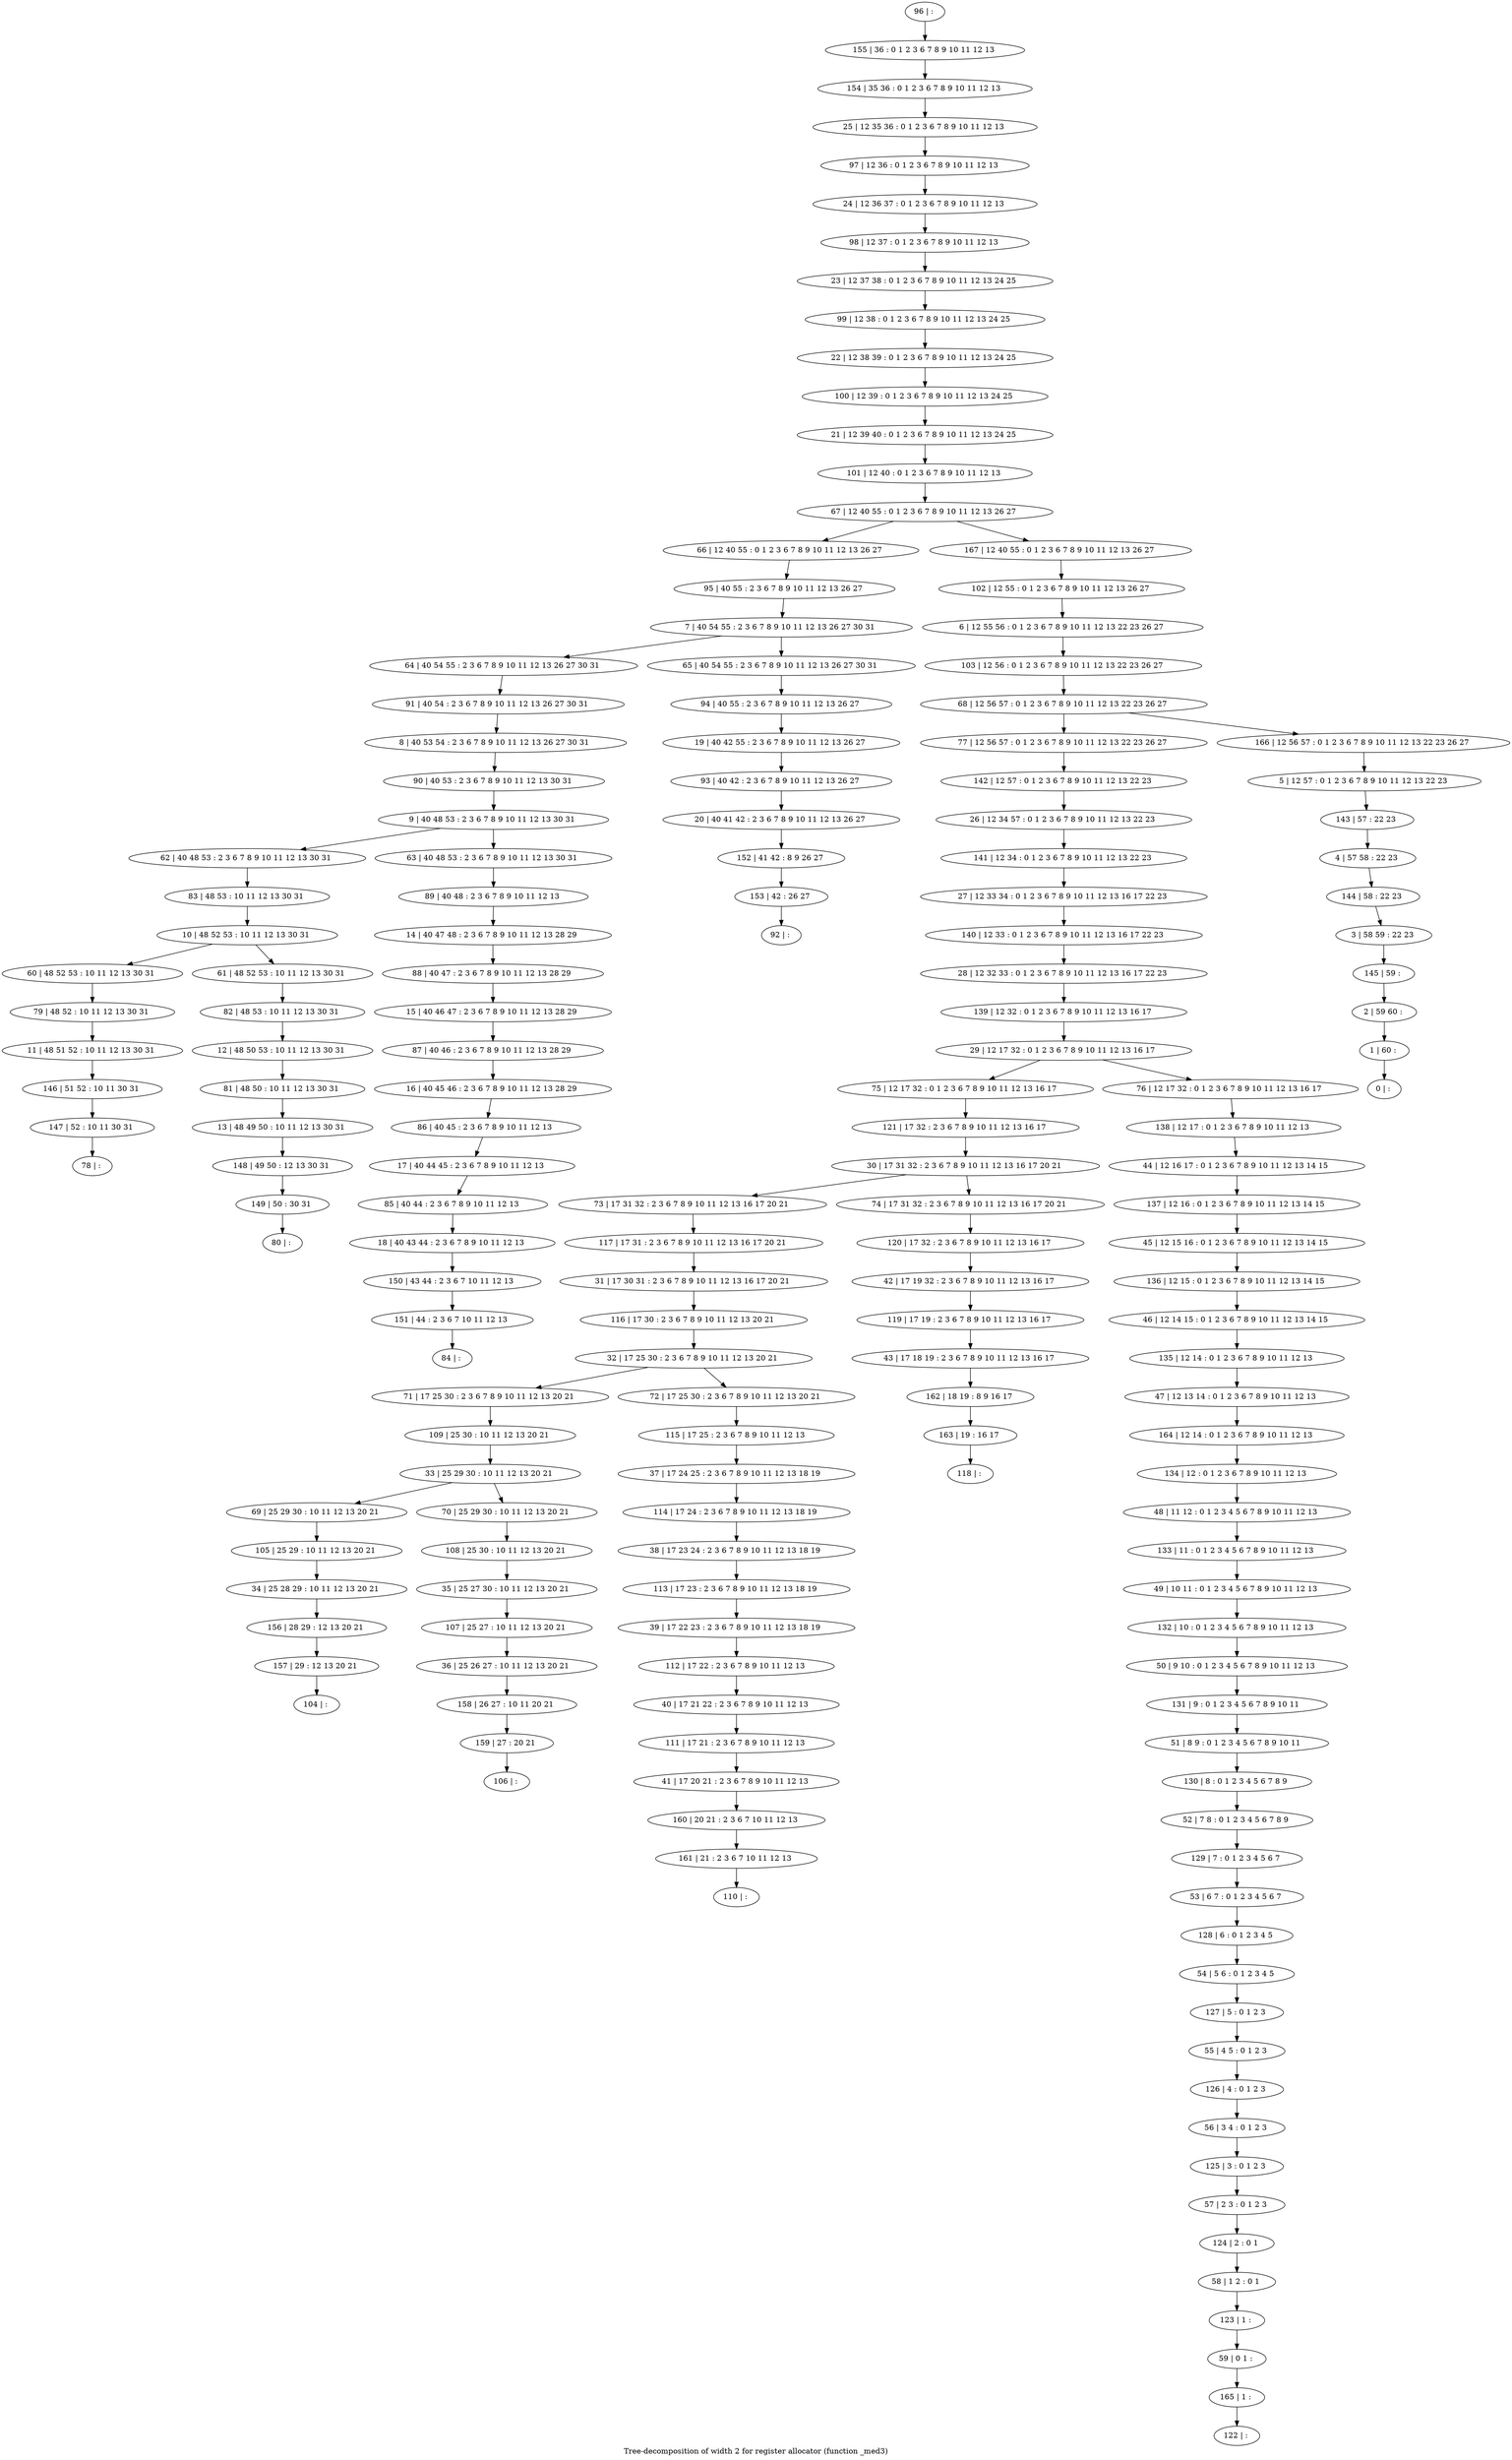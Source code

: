 digraph G {
graph [label="Tree-decomposition of width 2 for register allocator (function _med3)"]
0[label="0 | : "];
1[label="1 | 60 : "];
2[label="2 | 59 60 : "];
3[label="3 | 58 59 : 22 23 "];
4[label="4 | 57 58 : 22 23 "];
5[label="5 | 12 57 : 0 1 2 3 6 7 8 9 10 11 12 13 22 23 "];
6[label="6 | 12 55 56 : 0 1 2 3 6 7 8 9 10 11 12 13 22 23 26 27 "];
7[label="7 | 40 54 55 : 2 3 6 7 8 9 10 11 12 13 26 27 30 31 "];
8[label="8 | 40 53 54 : 2 3 6 7 8 9 10 11 12 13 26 27 30 31 "];
9[label="9 | 40 48 53 : 2 3 6 7 8 9 10 11 12 13 30 31 "];
10[label="10 | 48 52 53 : 10 11 12 13 30 31 "];
11[label="11 | 48 51 52 : 10 11 12 13 30 31 "];
12[label="12 | 48 50 53 : 10 11 12 13 30 31 "];
13[label="13 | 48 49 50 : 10 11 12 13 30 31 "];
14[label="14 | 40 47 48 : 2 3 6 7 8 9 10 11 12 13 28 29 "];
15[label="15 | 40 46 47 : 2 3 6 7 8 9 10 11 12 13 28 29 "];
16[label="16 | 40 45 46 : 2 3 6 7 8 9 10 11 12 13 28 29 "];
17[label="17 | 40 44 45 : 2 3 6 7 8 9 10 11 12 13 "];
18[label="18 | 40 43 44 : 2 3 6 7 8 9 10 11 12 13 "];
19[label="19 | 40 42 55 : 2 3 6 7 8 9 10 11 12 13 26 27 "];
20[label="20 | 40 41 42 : 2 3 6 7 8 9 10 11 12 13 26 27 "];
21[label="21 | 12 39 40 : 0 1 2 3 6 7 8 9 10 11 12 13 24 25 "];
22[label="22 | 12 38 39 : 0 1 2 3 6 7 8 9 10 11 12 13 24 25 "];
23[label="23 | 12 37 38 : 0 1 2 3 6 7 8 9 10 11 12 13 24 25 "];
24[label="24 | 12 36 37 : 0 1 2 3 6 7 8 9 10 11 12 13 "];
25[label="25 | 12 35 36 : 0 1 2 3 6 7 8 9 10 11 12 13 "];
26[label="26 | 12 34 57 : 0 1 2 3 6 7 8 9 10 11 12 13 22 23 "];
27[label="27 | 12 33 34 : 0 1 2 3 6 7 8 9 10 11 12 13 16 17 22 23 "];
28[label="28 | 12 32 33 : 0 1 2 3 6 7 8 9 10 11 12 13 16 17 22 23 "];
29[label="29 | 12 17 32 : 0 1 2 3 6 7 8 9 10 11 12 13 16 17 "];
30[label="30 | 17 31 32 : 2 3 6 7 8 9 10 11 12 13 16 17 20 21 "];
31[label="31 | 17 30 31 : 2 3 6 7 8 9 10 11 12 13 16 17 20 21 "];
32[label="32 | 17 25 30 : 2 3 6 7 8 9 10 11 12 13 20 21 "];
33[label="33 | 25 29 30 : 10 11 12 13 20 21 "];
34[label="34 | 25 28 29 : 10 11 12 13 20 21 "];
35[label="35 | 25 27 30 : 10 11 12 13 20 21 "];
36[label="36 | 25 26 27 : 10 11 12 13 20 21 "];
37[label="37 | 17 24 25 : 2 3 6 7 8 9 10 11 12 13 18 19 "];
38[label="38 | 17 23 24 : 2 3 6 7 8 9 10 11 12 13 18 19 "];
39[label="39 | 17 22 23 : 2 3 6 7 8 9 10 11 12 13 18 19 "];
40[label="40 | 17 21 22 : 2 3 6 7 8 9 10 11 12 13 "];
41[label="41 | 17 20 21 : 2 3 6 7 8 9 10 11 12 13 "];
42[label="42 | 17 19 32 : 2 3 6 7 8 9 10 11 12 13 16 17 "];
43[label="43 | 17 18 19 : 2 3 6 7 8 9 10 11 12 13 16 17 "];
44[label="44 | 12 16 17 : 0 1 2 3 6 7 8 9 10 11 12 13 14 15 "];
45[label="45 | 12 15 16 : 0 1 2 3 6 7 8 9 10 11 12 13 14 15 "];
46[label="46 | 12 14 15 : 0 1 2 3 6 7 8 9 10 11 12 13 14 15 "];
47[label="47 | 12 13 14 : 0 1 2 3 6 7 8 9 10 11 12 13 "];
48[label="48 | 11 12 : 0 1 2 3 4 5 6 7 8 9 10 11 12 13 "];
49[label="49 | 10 11 : 0 1 2 3 4 5 6 7 8 9 10 11 12 13 "];
50[label="50 | 9 10 : 0 1 2 3 4 5 6 7 8 9 10 11 12 13 "];
51[label="51 | 8 9 : 0 1 2 3 4 5 6 7 8 9 10 11 "];
52[label="52 | 7 8 : 0 1 2 3 4 5 6 7 8 9 "];
53[label="53 | 6 7 : 0 1 2 3 4 5 6 7 "];
54[label="54 | 5 6 : 0 1 2 3 4 5 "];
55[label="55 | 4 5 : 0 1 2 3 "];
56[label="56 | 3 4 : 0 1 2 3 "];
57[label="57 | 2 3 : 0 1 2 3 "];
58[label="58 | 1 2 : 0 1 "];
59[label="59 | 0 1 : "];
60[label="60 | 48 52 53 : 10 11 12 13 30 31 "];
61[label="61 | 48 52 53 : 10 11 12 13 30 31 "];
62[label="62 | 40 48 53 : 2 3 6 7 8 9 10 11 12 13 30 31 "];
63[label="63 | 40 48 53 : 2 3 6 7 8 9 10 11 12 13 30 31 "];
64[label="64 | 40 54 55 : 2 3 6 7 8 9 10 11 12 13 26 27 30 31 "];
65[label="65 | 40 54 55 : 2 3 6 7 8 9 10 11 12 13 26 27 30 31 "];
66[label="66 | 12 40 55 : 0 1 2 3 6 7 8 9 10 11 12 13 26 27 "];
67[label="67 | 12 40 55 : 0 1 2 3 6 7 8 9 10 11 12 13 26 27 "];
68[label="68 | 12 56 57 : 0 1 2 3 6 7 8 9 10 11 12 13 22 23 26 27 "];
69[label="69 | 25 29 30 : 10 11 12 13 20 21 "];
70[label="70 | 25 29 30 : 10 11 12 13 20 21 "];
71[label="71 | 17 25 30 : 2 3 6 7 8 9 10 11 12 13 20 21 "];
72[label="72 | 17 25 30 : 2 3 6 7 8 9 10 11 12 13 20 21 "];
73[label="73 | 17 31 32 : 2 3 6 7 8 9 10 11 12 13 16 17 20 21 "];
74[label="74 | 17 31 32 : 2 3 6 7 8 9 10 11 12 13 16 17 20 21 "];
75[label="75 | 12 17 32 : 0 1 2 3 6 7 8 9 10 11 12 13 16 17 "];
76[label="76 | 12 17 32 : 0 1 2 3 6 7 8 9 10 11 12 13 16 17 "];
77[label="77 | 12 56 57 : 0 1 2 3 6 7 8 9 10 11 12 13 22 23 26 27 "];
78[label="78 | : "];
79[label="79 | 48 52 : 10 11 12 13 30 31 "];
80[label="80 | : "];
81[label="81 | 48 50 : 10 11 12 13 30 31 "];
82[label="82 | 48 53 : 10 11 12 13 30 31 "];
83[label="83 | 48 53 : 10 11 12 13 30 31 "];
84[label="84 | : "];
85[label="85 | 40 44 : 2 3 6 7 8 9 10 11 12 13 "];
86[label="86 | 40 45 : 2 3 6 7 8 9 10 11 12 13 "];
87[label="87 | 40 46 : 2 3 6 7 8 9 10 11 12 13 28 29 "];
88[label="88 | 40 47 : 2 3 6 7 8 9 10 11 12 13 28 29 "];
89[label="89 | 40 48 : 2 3 6 7 8 9 10 11 12 13 "];
90[label="90 | 40 53 : 2 3 6 7 8 9 10 11 12 13 30 31 "];
91[label="91 | 40 54 : 2 3 6 7 8 9 10 11 12 13 26 27 30 31 "];
92[label="92 | : "];
93[label="93 | 40 42 : 2 3 6 7 8 9 10 11 12 13 26 27 "];
94[label="94 | 40 55 : 2 3 6 7 8 9 10 11 12 13 26 27 "];
95[label="95 | 40 55 : 2 3 6 7 8 9 10 11 12 13 26 27 "];
96[label="96 | : "];
97[label="97 | 12 36 : 0 1 2 3 6 7 8 9 10 11 12 13 "];
98[label="98 | 12 37 : 0 1 2 3 6 7 8 9 10 11 12 13 "];
99[label="99 | 12 38 : 0 1 2 3 6 7 8 9 10 11 12 13 24 25 "];
100[label="100 | 12 39 : 0 1 2 3 6 7 8 9 10 11 12 13 24 25 "];
101[label="101 | 12 40 : 0 1 2 3 6 7 8 9 10 11 12 13 "];
102[label="102 | 12 55 : 0 1 2 3 6 7 8 9 10 11 12 13 26 27 "];
103[label="103 | 12 56 : 0 1 2 3 6 7 8 9 10 11 12 13 22 23 26 27 "];
104[label="104 | : "];
105[label="105 | 25 29 : 10 11 12 13 20 21 "];
106[label="106 | : "];
107[label="107 | 25 27 : 10 11 12 13 20 21 "];
108[label="108 | 25 30 : 10 11 12 13 20 21 "];
109[label="109 | 25 30 : 10 11 12 13 20 21 "];
110[label="110 | : "];
111[label="111 | 17 21 : 2 3 6 7 8 9 10 11 12 13 "];
112[label="112 | 17 22 : 2 3 6 7 8 9 10 11 12 13 "];
113[label="113 | 17 23 : 2 3 6 7 8 9 10 11 12 13 18 19 "];
114[label="114 | 17 24 : 2 3 6 7 8 9 10 11 12 13 18 19 "];
115[label="115 | 17 25 : 2 3 6 7 8 9 10 11 12 13 "];
116[label="116 | 17 30 : 2 3 6 7 8 9 10 11 12 13 20 21 "];
117[label="117 | 17 31 : 2 3 6 7 8 9 10 11 12 13 16 17 20 21 "];
118[label="118 | : "];
119[label="119 | 17 19 : 2 3 6 7 8 9 10 11 12 13 16 17 "];
120[label="120 | 17 32 : 2 3 6 7 8 9 10 11 12 13 16 17 "];
121[label="121 | 17 32 : 2 3 6 7 8 9 10 11 12 13 16 17 "];
122[label="122 | : "];
123[label="123 | 1 : "];
124[label="124 | 2 : 0 1 "];
125[label="125 | 3 : 0 1 2 3 "];
126[label="126 | 4 : 0 1 2 3 "];
127[label="127 | 5 : 0 1 2 3 "];
128[label="128 | 6 : 0 1 2 3 4 5 "];
129[label="129 | 7 : 0 1 2 3 4 5 6 7 "];
130[label="130 | 8 : 0 1 2 3 4 5 6 7 8 9 "];
131[label="131 | 9 : 0 1 2 3 4 5 6 7 8 9 10 11 "];
132[label="132 | 10 : 0 1 2 3 4 5 6 7 8 9 10 11 12 13 "];
133[label="133 | 11 : 0 1 2 3 4 5 6 7 8 9 10 11 12 13 "];
134[label="134 | 12 : 0 1 2 3 6 7 8 9 10 11 12 13 "];
135[label="135 | 12 14 : 0 1 2 3 6 7 8 9 10 11 12 13 "];
136[label="136 | 12 15 : 0 1 2 3 6 7 8 9 10 11 12 13 14 15 "];
137[label="137 | 12 16 : 0 1 2 3 6 7 8 9 10 11 12 13 14 15 "];
138[label="138 | 12 17 : 0 1 2 3 6 7 8 9 10 11 12 13 "];
139[label="139 | 12 32 : 0 1 2 3 6 7 8 9 10 11 12 13 16 17 "];
140[label="140 | 12 33 : 0 1 2 3 6 7 8 9 10 11 12 13 16 17 22 23 "];
141[label="141 | 12 34 : 0 1 2 3 6 7 8 9 10 11 12 13 22 23 "];
142[label="142 | 12 57 : 0 1 2 3 6 7 8 9 10 11 12 13 22 23 "];
143[label="143 | 57 : 22 23 "];
144[label="144 | 58 : 22 23 "];
145[label="145 | 59 : "];
146[label="146 | 51 52 : 10 11 30 31 "];
147[label="147 | 52 : 10 11 30 31 "];
148[label="148 | 49 50 : 12 13 30 31 "];
149[label="149 | 50 : 30 31 "];
150[label="150 | 43 44 : 2 3 6 7 10 11 12 13 "];
151[label="151 | 44 : 2 3 6 7 10 11 12 13 "];
152[label="152 | 41 42 : 8 9 26 27 "];
153[label="153 | 42 : 26 27 "];
154[label="154 | 35 36 : 0 1 2 3 6 7 8 9 10 11 12 13 "];
155[label="155 | 36 : 0 1 2 3 6 7 8 9 10 11 12 13 "];
156[label="156 | 28 29 : 12 13 20 21 "];
157[label="157 | 29 : 12 13 20 21 "];
158[label="158 | 26 27 : 10 11 20 21 "];
159[label="159 | 27 : 20 21 "];
160[label="160 | 20 21 : 2 3 6 7 10 11 12 13 "];
161[label="161 | 21 : 2 3 6 7 10 11 12 13 "];
162[label="162 | 18 19 : 8 9 16 17 "];
163[label="163 | 19 : 16 17 "];
164[label="164 | 12 14 : 0 1 2 3 6 7 8 9 10 11 12 13 "];
165[label="165 | 1 : "];
166[label="166 | 12 56 57 : 0 1 2 3 6 7 8 9 10 11 12 13 22 23 26 27 "];
167[label="167 | 12 40 55 : 0 1 2 3 6 7 8 9 10 11 12 13 26 27 "];
10->60 ;
10->61 ;
9->62 ;
9->63 ;
7->64 ;
7->65 ;
33->69 ;
33->70 ;
32->71 ;
32->72 ;
30->73 ;
30->74 ;
29->75 ;
29->76 ;
79->11 ;
60->79 ;
81->13 ;
12->81 ;
82->12 ;
61->82 ;
83->10 ;
62->83 ;
85->18 ;
17->85 ;
86->17 ;
16->86 ;
87->16 ;
15->87 ;
88->15 ;
14->88 ;
89->14 ;
63->89 ;
90->9 ;
8->90 ;
91->8 ;
64->91 ;
93->20 ;
19->93 ;
94->19 ;
65->94 ;
95->7 ;
66->95 ;
105->34 ;
69->105 ;
107->36 ;
35->107 ;
108->35 ;
70->108 ;
109->33 ;
71->109 ;
111->41 ;
40->111 ;
112->40 ;
39->112 ;
113->39 ;
38->113 ;
114->38 ;
37->114 ;
115->37 ;
72->115 ;
116->32 ;
31->116 ;
117->31 ;
73->117 ;
119->43 ;
42->119 ;
120->42 ;
74->120 ;
121->30 ;
75->121 ;
123->59 ;
58->123 ;
124->58 ;
57->124 ;
125->57 ;
56->125 ;
126->56 ;
55->126 ;
127->55 ;
54->127 ;
128->54 ;
53->128 ;
129->53 ;
52->129 ;
130->52 ;
51->130 ;
131->51 ;
50->131 ;
132->50 ;
49->132 ;
133->49 ;
48->133 ;
134->48 ;
135->47 ;
46->135 ;
136->46 ;
45->136 ;
137->45 ;
44->137 ;
138->44 ;
76->138 ;
139->29 ;
28->139 ;
140->28 ;
27->140 ;
141->27 ;
26->141 ;
142->26 ;
77->142 ;
11->146 ;
147->78 ;
146->147 ;
13->148 ;
149->80 ;
148->149 ;
18->150 ;
151->84 ;
150->151 ;
20->152 ;
153->92 ;
152->153 ;
34->156 ;
157->104 ;
156->157 ;
36->158 ;
159->106 ;
158->159 ;
41->160 ;
161->110 ;
160->161 ;
43->162 ;
163->118 ;
162->163 ;
164->134 ;
47->164 ;
165->122 ;
59->165 ;
96->155 ;
155->154 ;
154->25 ;
25->97 ;
97->24 ;
24->98 ;
98->23 ;
23->99 ;
99->22 ;
22->100 ;
100->21 ;
21->101 ;
101->67 ;
102->6 ;
6->103 ;
103->68 ;
5->143 ;
143->4 ;
4->144 ;
144->3 ;
3->145 ;
145->2 ;
2->1 ;
1->0 ;
166->5 ;
167->102 ;
68->77 ;
68->166 ;
67->66 ;
67->167 ;
}
